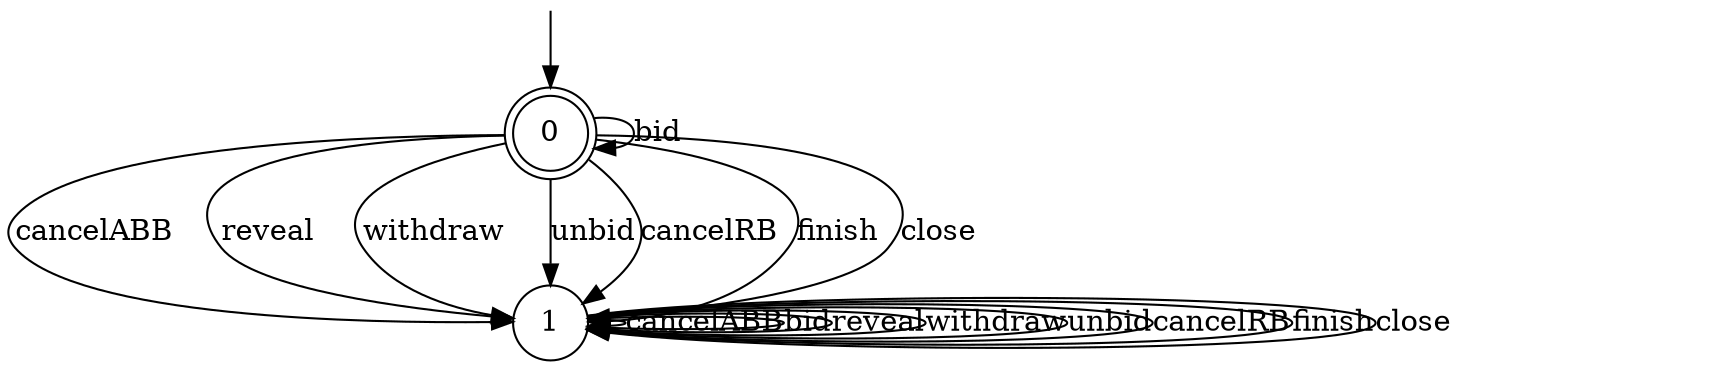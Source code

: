 digraph g {

	s0 [shape="doublecircle" label="0"];
	s1 [shape="circle" label="1"];
	s0 -> s1 [label="cancelABB"];
	s0 -> s0 [label="bid"];
	s0 -> s1 [label="reveal"];
	s0 -> s1 [label="withdraw"];
	s0 -> s1 [label="unbid"];
	s0 -> s1 [label="cancelRB"];
	s0 -> s1 [label="finish"];
	s0 -> s1 [label="close"];
	s1 -> s1 [label="cancelABB"];
	s1 -> s1 [label="bid"];
	s1 -> s1 [label="reveal"];
	s1 -> s1 [label="withdraw"];
	s1 -> s1 [label="unbid"];
	s1 -> s1 [label="cancelRB"];
	s1 -> s1 [label="finish"];
	s1 -> s1 [label="close"];

__start0 [label="" shape="none" width="0" height="0"];
__start0 -> s0;

}
